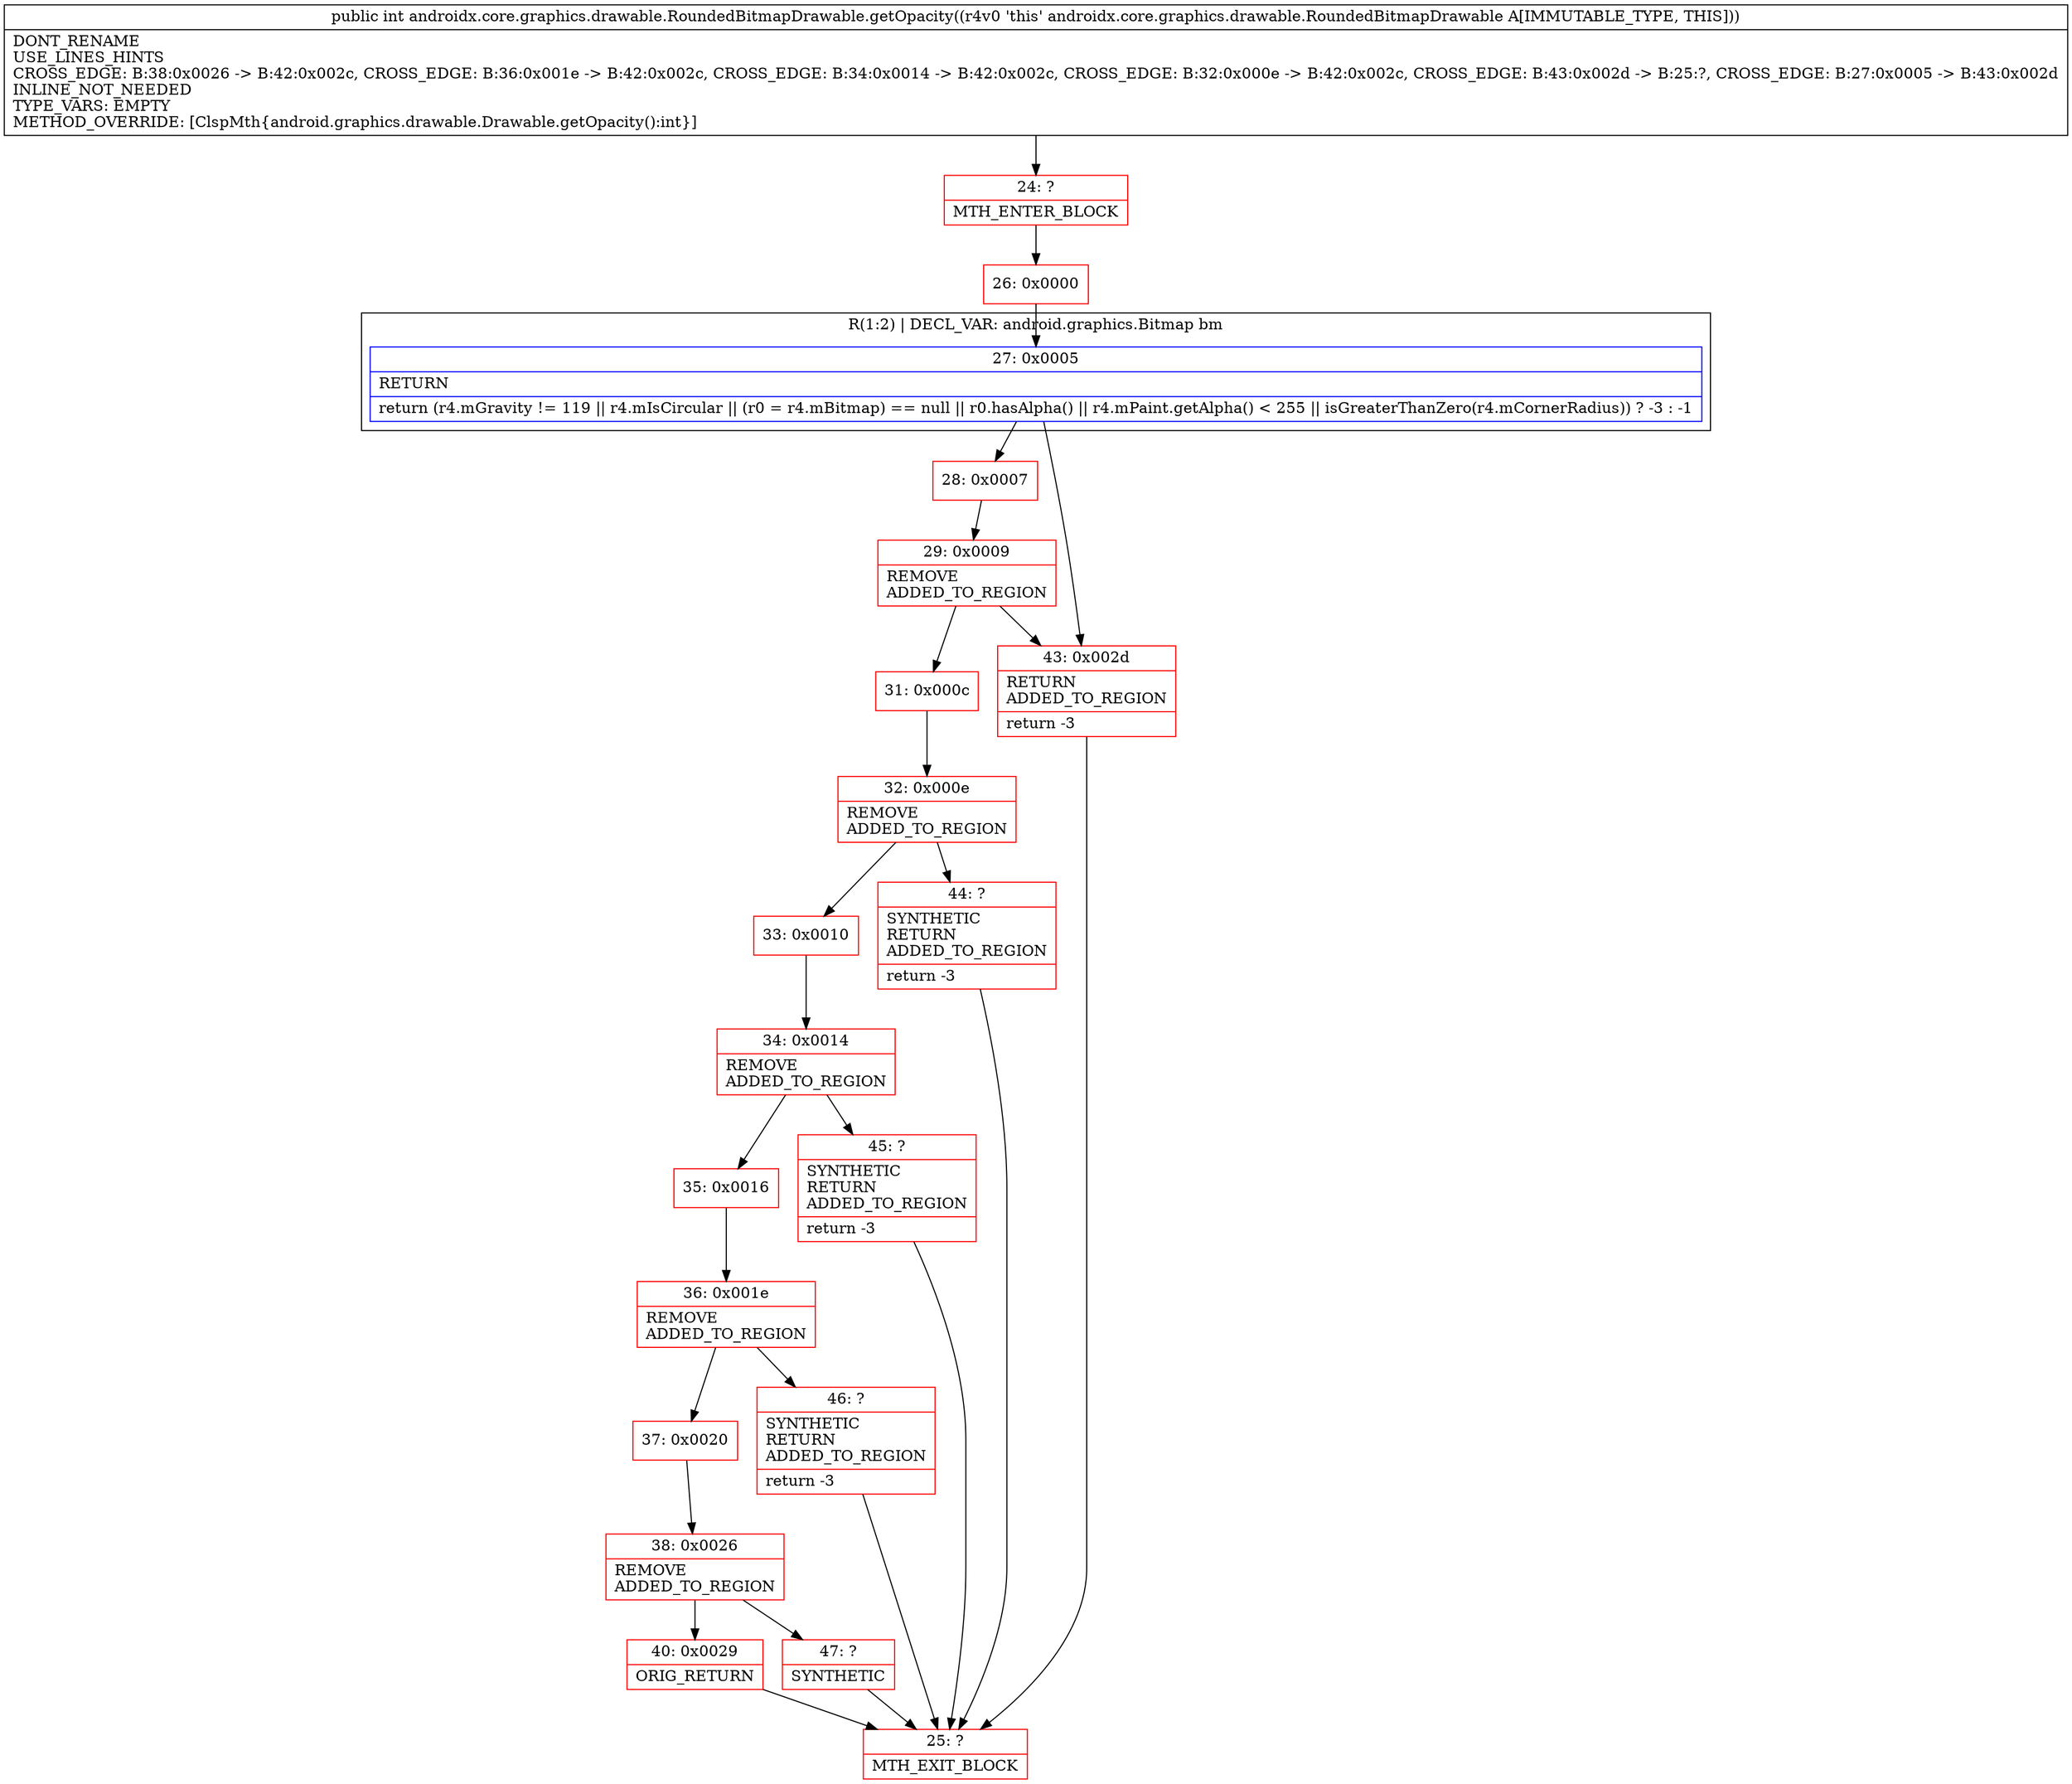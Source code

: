 digraph "CFG forandroidx.core.graphics.drawable.RoundedBitmapDrawable.getOpacity()I" {
subgraph cluster_Region_1405541235 {
label = "R(1:2) | DECL_VAR: android.graphics.Bitmap bm\l";
node [shape=record,color=blue];
Node_27 [shape=record,label="{27\:\ 0x0005|RETURN\l|return (r4.mGravity != 119 \|\| r4.mIsCircular \|\| (r0 = r4.mBitmap) == null \|\| r0.hasAlpha() \|\| r4.mPaint.getAlpha() \< 255 \|\| isGreaterThanZero(r4.mCornerRadius)) ? \-3 : \-1\l}"];
}
Node_24 [shape=record,color=red,label="{24\:\ ?|MTH_ENTER_BLOCK\l}"];
Node_26 [shape=record,color=red,label="{26\:\ 0x0000}"];
Node_28 [shape=record,color=red,label="{28\:\ 0x0007}"];
Node_29 [shape=record,color=red,label="{29\:\ 0x0009|REMOVE\lADDED_TO_REGION\l}"];
Node_31 [shape=record,color=red,label="{31\:\ 0x000c}"];
Node_32 [shape=record,color=red,label="{32\:\ 0x000e|REMOVE\lADDED_TO_REGION\l}"];
Node_33 [shape=record,color=red,label="{33\:\ 0x0010}"];
Node_34 [shape=record,color=red,label="{34\:\ 0x0014|REMOVE\lADDED_TO_REGION\l}"];
Node_35 [shape=record,color=red,label="{35\:\ 0x0016}"];
Node_36 [shape=record,color=red,label="{36\:\ 0x001e|REMOVE\lADDED_TO_REGION\l}"];
Node_37 [shape=record,color=red,label="{37\:\ 0x0020}"];
Node_38 [shape=record,color=red,label="{38\:\ 0x0026|REMOVE\lADDED_TO_REGION\l}"];
Node_40 [shape=record,color=red,label="{40\:\ 0x0029|ORIG_RETURN\l}"];
Node_25 [shape=record,color=red,label="{25\:\ ?|MTH_EXIT_BLOCK\l}"];
Node_47 [shape=record,color=red,label="{47\:\ ?|SYNTHETIC\l}"];
Node_46 [shape=record,color=red,label="{46\:\ ?|SYNTHETIC\lRETURN\lADDED_TO_REGION\l|return \-3\l}"];
Node_45 [shape=record,color=red,label="{45\:\ ?|SYNTHETIC\lRETURN\lADDED_TO_REGION\l|return \-3\l}"];
Node_44 [shape=record,color=red,label="{44\:\ ?|SYNTHETIC\lRETURN\lADDED_TO_REGION\l|return \-3\l}"];
Node_43 [shape=record,color=red,label="{43\:\ 0x002d|RETURN\lADDED_TO_REGION\l|return \-3\l}"];
MethodNode[shape=record,label="{public int androidx.core.graphics.drawable.RoundedBitmapDrawable.getOpacity((r4v0 'this' androidx.core.graphics.drawable.RoundedBitmapDrawable A[IMMUTABLE_TYPE, THIS]))  | DONT_RENAME\lUSE_LINES_HINTS\lCROSS_EDGE: B:38:0x0026 \-\> B:42:0x002c, CROSS_EDGE: B:36:0x001e \-\> B:42:0x002c, CROSS_EDGE: B:34:0x0014 \-\> B:42:0x002c, CROSS_EDGE: B:32:0x000e \-\> B:42:0x002c, CROSS_EDGE: B:43:0x002d \-\> B:25:?, CROSS_EDGE: B:27:0x0005 \-\> B:43:0x002d\lINLINE_NOT_NEEDED\lTYPE_VARS: EMPTY\lMETHOD_OVERRIDE: [ClspMth\{android.graphics.drawable.Drawable.getOpacity():int\}]\l}"];
MethodNode -> Node_24;Node_27 -> Node_28;
Node_27 -> Node_43;
Node_24 -> Node_26;
Node_26 -> Node_27;
Node_28 -> Node_29;
Node_29 -> Node_31;
Node_29 -> Node_43;
Node_31 -> Node_32;
Node_32 -> Node_33;
Node_32 -> Node_44;
Node_33 -> Node_34;
Node_34 -> Node_35;
Node_34 -> Node_45;
Node_35 -> Node_36;
Node_36 -> Node_37;
Node_36 -> Node_46;
Node_37 -> Node_38;
Node_38 -> Node_40;
Node_38 -> Node_47;
Node_40 -> Node_25;
Node_47 -> Node_25;
Node_46 -> Node_25;
Node_45 -> Node_25;
Node_44 -> Node_25;
Node_43 -> Node_25;
}

